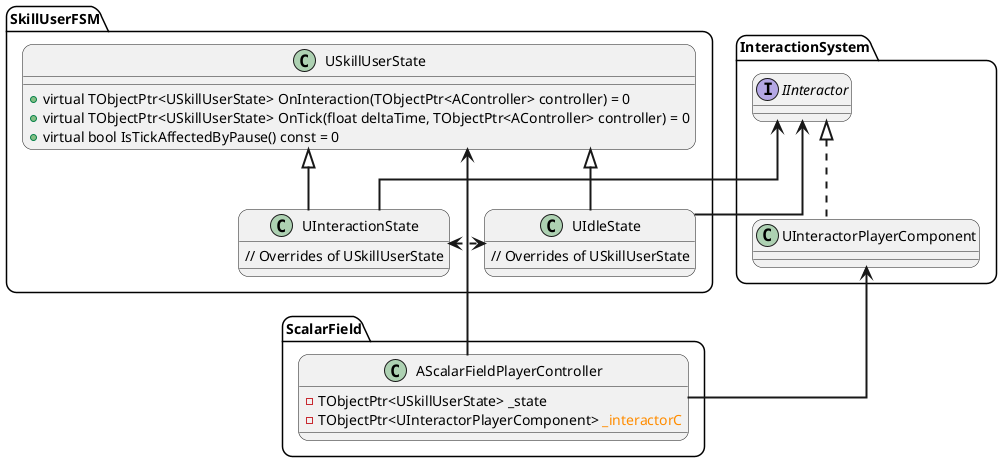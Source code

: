 @startuml
skinparam sequenceArrowThickness 2
skinparam roundcorner 20
skinparam sequenceParticipant underline
skinparam linetype ortho


package InteractionSystem {
    interface IInteractor
    class UInteractorPlayerComponent
    
    IInteractor <|.. UInteractorPlayerComponent
}

package SkillUserFSM {
    class USkillUserState {
        + virtual TObjectPtr<USkillUserState> OnInteraction(TObjectPtr<AController> controller) = 0
        + virtual TObjectPtr<USkillUserState> OnTick(float deltaTime, TObjectPtr<AController> controller) = 0
        + virtual bool IsTickAffectedByPause() const = 0
    }
    
    class UIdleState {
        // Overrides of USkillUserState
    }
    
    USkillUserState <|-- UIdleState
    
    class UInteractionState {
        // Overrides of USkillUserState
    }
    
    UIdleState <.left.> UInteractionState
    
    USkillUserState <|-- UInteractionState
}

IInteractor <-- UIdleState
IInteractor <-- UInteractionState

package ScalarField {
    class AScalarFieldPlayerController {
        - TObjectPtr<USkillUserState> _state
        - TObjectPtr<UInteractorPlayerComponent> <color:darkorange>_interactorC</color>
    }
}

USkillUserState <-- AScalarFieldPlayerController
UInteractorPlayerComponent <-- AScalarFieldPlayerController

@enduml